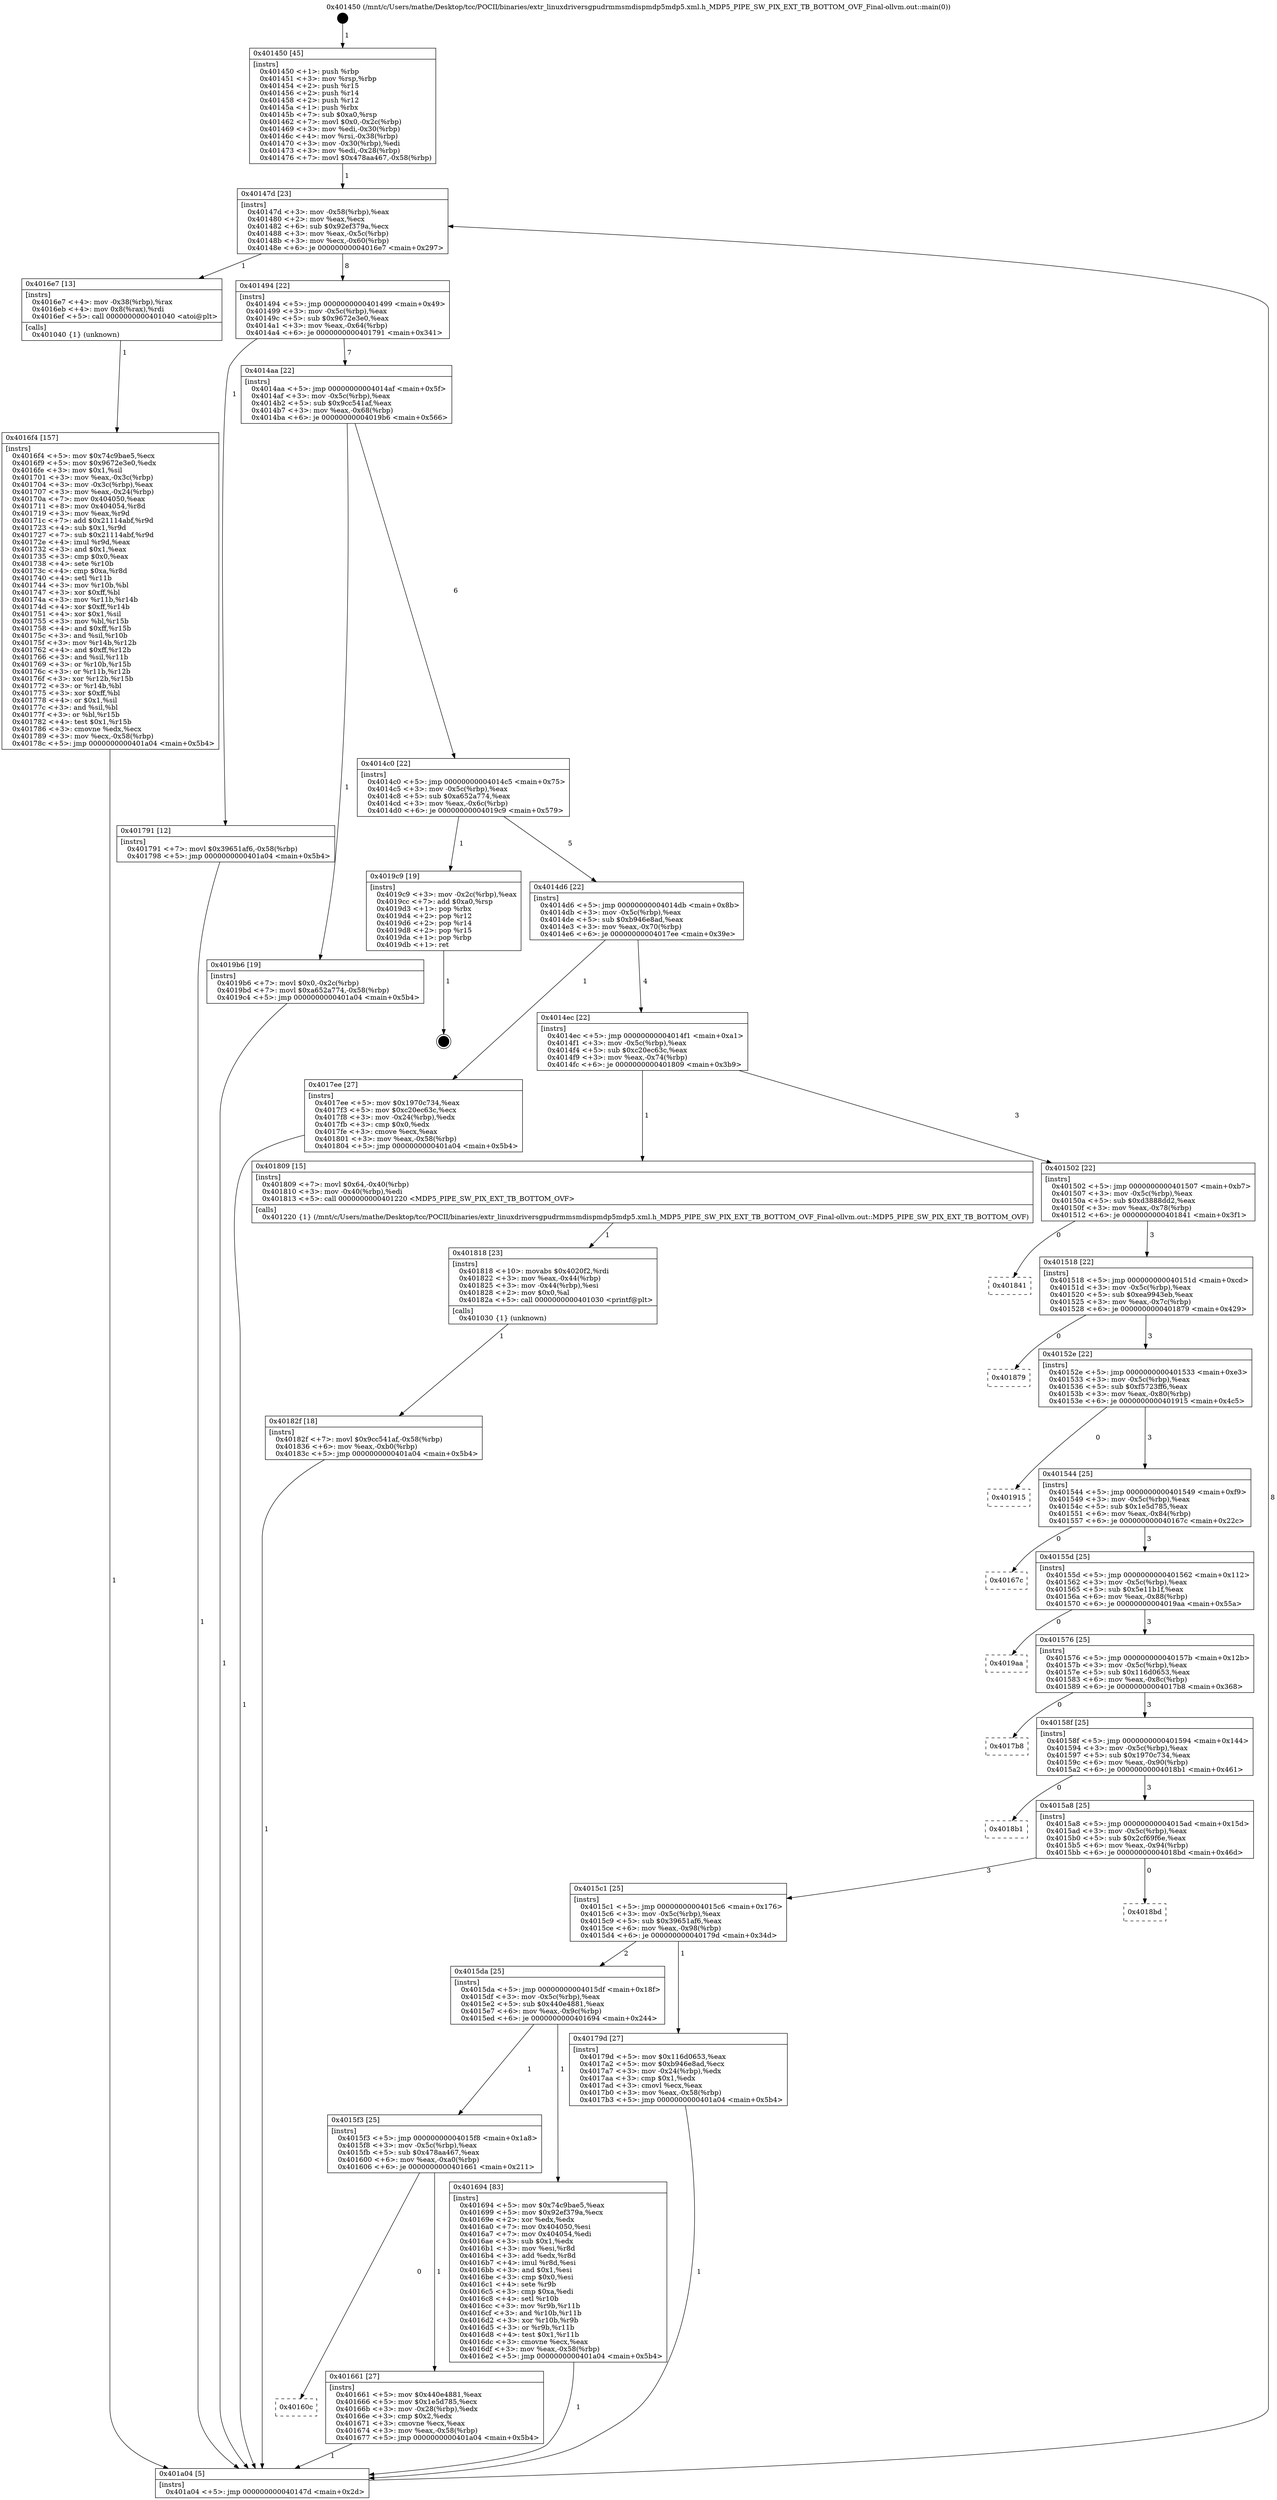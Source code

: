 digraph "0x401450" {
  label = "0x401450 (/mnt/c/Users/mathe/Desktop/tcc/POCII/binaries/extr_linuxdriversgpudrmmsmdispmdp5mdp5.xml.h_MDP5_PIPE_SW_PIX_EXT_TB_BOTTOM_OVF_Final-ollvm.out::main(0))"
  labelloc = "t"
  node[shape=record]

  Entry [label="",width=0.3,height=0.3,shape=circle,fillcolor=black,style=filled]
  "0x40147d" [label="{
     0x40147d [23]\l
     | [instrs]\l
     &nbsp;&nbsp;0x40147d \<+3\>: mov -0x58(%rbp),%eax\l
     &nbsp;&nbsp;0x401480 \<+2\>: mov %eax,%ecx\l
     &nbsp;&nbsp;0x401482 \<+6\>: sub $0x92ef379a,%ecx\l
     &nbsp;&nbsp;0x401488 \<+3\>: mov %eax,-0x5c(%rbp)\l
     &nbsp;&nbsp;0x40148b \<+3\>: mov %ecx,-0x60(%rbp)\l
     &nbsp;&nbsp;0x40148e \<+6\>: je 00000000004016e7 \<main+0x297\>\l
  }"]
  "0x4016e7" [label="{
     0x4016e7 [13]\l
     | [instrs]\l
     &nbsp;&nbsp;0x4016e7 \<+4\>: mov -0x38(%rbp),%rax\l
     &nbsp;&nbsp;0x4016eb \<+4\>: mov 0x8(%rax),%rdi\l
     &nbsp;&nbsp;0x4016ef \<+5\>: call 0000000000401040 \<atoi@plt\>\l
     | [calls]\l
     &nbsp;&nbsp;0x401040 \{1\} (unknown)\l
  }"]
  "0x401494" [label="{
     0x401494 [22]\l
     | [instrs]\l
     &nbsp;&nbsp;0x401494 \<+5\>: jmp 0000000000401499 \<main+0x49\>\l
     &nbsp;&nbsp;0x401499 \<+3\>: mov -0x5c(%rbp),%eax\l
     &nbsp;&nbsp;0x40149c \<+5\>: sub $0x9672e3e0,%eax\l
     &nbsp;&nbsp;0x4014a1 \<+3\>: mov %eax,-0x64(%rbp)\l
     &nbsp;&nbsp;0x4014a4 \<+6\>: je 0000000000401791 \<main+0x341\>\l
  }"]
  Exit [label="",width=0.3,height=0.3,shape=circle,fillcolor=black,style=filled,peripheries=2]
  "0x401791" [label="{
     0x401791 [12]\l
     | [instrs]\l
     &nbsp;&nbsp;0x401791 \<+7\>: movl $0x39651af6,-0x58(%rbp)\l
     &nbsp;&nbsp;0x401798 \<+5\>: jmp 0000000000401a04 \<main+0x5b4\>\l
  }"]
  "0x4014aa" [label="{
     0x4014aa [22]\l
     | [instrs]\l
     &nbsp;&nbsp;0x4014aa \<+5\>: jmp 00000000004014af \<main+0x5f\>\l
     &nbsp;&nbsp;0x4014af \<+3\>: mov -0x5c(%rbp),%eax\l
     &nbsp;&nbsp;0x4014b2 \<+5\>: sub $0x9cc541af,%eax\l
     &nbsp;&nbsp;0x4014b7 \<+3\>: mov %eax,-0x68(%rbp)\l
     &nbsp;&nbsp;0x4014ba \<+6\>: je 00000000004019b6 \<main+0x566\>\l
  }"]
  "0x40182f" [label="{
     0x40182f [18]\l
     | [instrs]\l
     &nbsp;&nbsp;0x40182f \<+7\>: movl $0x9cc541af,-0x58(%rbp)\l
     &nbsp;&nbsp;0x401836 \<+6\>: mov %eax,-0xb0(%rbp)\l
     &nbsp;&nbsp;0x40183c \<+5\>: jmp 0000000000401a04 \<main+0x5b4\>\l
  }"]
  "0x4019b6" [label="{
     0x4019b6 [19]\l
     | [instrs]\l
     &nbsp;&nbsp;0x4019b6 \<+7\>: movl $0x0,-0x2c(%rbp)\l
     &nbsp;&nbsp;0x4019bd \<+7\>: movl $0xa652a774,-0x58(%rbp)\l
     &nbsp;&nbsp;0x4019c4 \<+5\>: jmp 0000000000401a04 \<main+0x5b4\>\l
  }"]
  "0x4014c0" [label="{
     0x4014c0 [22]\l
     | [instrs]\l
     &nbsp;&nbsp;0x4014c0 \<+5\>: jmp 00000000004014c5 \<main+0x75\>\l
     &nbsp;&nbsp;0x4014c5 \<+3\>: mov -0x5c(%rbp),%eax\l
     &nbsp;&nbsp;0x4014c8 \<+5\>: sub $0xa652a774,%eax\l
     &nbsp;&nbsp;0x4014cd \<+3\>: mov %eax,-0x6c(%rbp)\l
     &nbsp;&nbsp;0x4014d0 \<+6\>: je 00000000004019c9 \<main+0x579\>\l
  }"]
  "0x401818" [label="{
     0x401818 [23]\l
     | [instrs]\l
     &nbsp;&nbsp;0x401818 \<+10\>: movabs $0x4020f2,%rdi\l
     &nbsp;&nbsp;0x401822 \<+3\>: mov %eax,-0x44(%rbp)\l
     &nbsp;&nbsp;0x401825 \<+3\>: mov -0x44(%rbp),%esi\l
     &nbsp;&nbsp;0x401828 \<+2\>: mov $0x0,%al\l
     &nbsp;&nbsp;0x40182a \<+5\>: call 0000000000401030 \<printf@plt\>\l
     | [calls]\l
     &nbsp;&nbsp;0x401030 \{1\} (unknown)\l
  }"]
  "0x4019c9" [label="{
     0x4019c9 [19]\l
     | [instrs]\l
     &nbsp;&nbsp;0x4019c9 \<+3\>: mov -0x2c(%rbp),%eax\l
     &nbsp;&nbsp;0x4019cc \<+7\>: add $0xa0,%rsp\l
     &nbsp;&nbsp;0x4019d3 \<+1\>: pop %rbx\l
     &nbsp;&nbsp;0x4019d4 \<+2\>: pop %r12\l
     &nbsp;&nbsp;0x4019d6 \<+2\>: pop %r14\l
     &nbsp;&nbsp;0x4019d8 \<+2\>: pop %r15\l
     &nbsp;&nbsp;0x4019da \<+1\>: pop %rbp\l
     &nbsp;&nbsp;0x4019db \<+1\>: ret\l
  }"]
  "0x4014d6" [label="{
     0x4014d6 [22]\l
     | [instrs]\l
     &nbsp;&nbsp;0x4014d6 \<+5\>: jmp 00000000004014db \<main+0x8b\>\l
     &nbsp;&nbsp;0x4014db \<+3\>: mov -0x5c(%rbp),%eax\l
     &nbsp;&nbsp;0x4014de \<+5\>: sub $0xb946e8ad,%eax\l
     &nbsp;&nbsp;0x4014e3 \<+3\>: mov %eax,-0x70(%rbp)\l
     &nbsp;&nbsp;0x4014e6 \<+6\>: je 00000000004017ee \<main+0x39e\>\l
  }"]
  "0x4016f4" [label="{
     0x4016f4 [157]\l
     | [instrs]\l
     &nbsp;&nbsp;0x4016f4 \<+5\>: mov $0x74c9bae5,%ecx\l
     &nbsp;&nbsp;0x4016f9 \<+5\>: mov $0x9672e3e0,%edx\l
     &nbsp;&nbsp;0x4016fe \<+3\>: mov $0x1,%sil\l
     &nbsp;&nbsp;0x401701 \<+3\>: mov %eax,-0x3c(%rbp)\l
     &nbsp;&nbsp;0x401704 \<+3\>: mov -0x3c(%rbp),%eax\l
     &nbsp;&nbsp;0x401707 \<+3\>: mov %eax,-0x24(%rbp)\l
     &nbsp;&nbsp;0x40170a \<+7\>: mov 0x404050,%eax\l
     &nbsp;&nbsp;0x401711 \<+8\>: mov 0x404054,%r8d\l
     &nbsp;&nbsp;0x401719 \<+3\>: mov %eax,%r9d\l
     &nbsp;&nbsp;0x40171c \<+7\>: add $0x21114abf,%r9d\l
     &nbsp;&nbsp;0x401723 \<+4\>: sub $0x1,%r9d\l
     &nbsp;&nbsp;0x401727 \<+7\>: sub $0x21114abf,%r9d\l
     &nbsp;&nbsp;0x40172e \<+4\>: imul %r9d,%eax\l
     &nbsp;&nbsp;0x401732 \<+3\>: and $0x1,%eax\l
     &nbsp;&nbsp;0x401735 \<+3\>: cmp $0x0,%eax\l
     &nbsp;&nbsp;0x401738 \<+4\>: sete %r10b\l
     &nbsp;&nbsp;0x40173c \<+4\>: cmp $0xa,%r8d\l
     &nbsp;&nbsp;0x401740 \<+4\>: setl %r11b\l
     &nbsp;&nbsp;0x401744 \<+3\>: mov %r10b,%bl\l
     &nbsp;&nbsp;0x401747 \<+3\>: xor $0xff,%bl\l
     &nbsp;&nbsp;0x40174a \<+3\>: mov %r11b,%r14b\l
     &nbsp;&nbsp;0x40174d \<+4\>: xor $0xff,%r14b\l
     &nbsp;&nbsp;0x401751 \<+4\>: xor $0x1,%sil\l
     &nbsp;&nbsp;0x401755 \<+3\>: mov %bl,%r15b\l
     &nbsp;&nbsp;0x401758 \<+4\>: and $0xff,%r15b\l
     &nbsp;&nbsp;0x40175c \<+3\>: and %sil,%r10b\l
     &nbsp;&nbsp;0x40175f \<+3\>: mov %r14b,%r12b\l
     &nbsp;&nbsp;0x401762 \<+4\>: and $0xff,%r12b\l
     &nbsp;&nbsp;0x401766 \<+3\>: and %sil,%r11b\l
     &nbsp;&nbsp;0x401769 \<+3\>: or %r10b,%r15b\l
     &nbsp;&nbsp;0x40176c \<+3\>: or %r11b,%r12b\l
     &nbsp;&nbsp;0x40176f \<+3\>: xor %r12b,%r15b\l
     &nbsp;&nbsp;0x401772 \<+3\>: or %r14b,%bl\l
     &nbsp;&nbsp;0x401775 \<+3\>: xor $0xff,%bl\l
     &nbsp;&nbsp;0x401778 \<+4\>: or $0x1,%sil\l
     &nbsp;&nbsp;0x40177c \<+3\>: and %sil,%bl\l
     &nbsp;&nbsp;0x40177f \<+3\>: or %bl,%r15b\l
     &nbsp;&nbsp;0x401782 \<+4\>: test $0x1,%r15b\l
     &nbsp;&nbsp;0x401786 \<+3\>: cmovne %edx,%ecx\l
     &nbsp;&nbsp;0x401789 \<+3\>: mov %ecx,-0x58(%rbp)\l
     &nbsp;&nbsp;0x40178c \<+5\>: jmp 0000000000401a04 \<main+0x5b4\>\l
  }"]
  "0x4017ee" [label="{
     0x4017ee [27]\l
     | [instrs]\l
     &nbsp;&nbsp;0x4017ee \<+5\>: mov $0x1970c734,%eax\l
     &nbsp;&nbsp;0x4017f3 \<+5\>: mov $0xc20ec63c,%ecx\l
     &nbsp;&nbsp;0x4017f8 \<+3\>: mov -0x24(%rbp),%edx\l
     &nbsp;&nbsp;0x4017fb \<+3\>: cmp $0x0,%edx\l
     &nbsp;&nbsp;0x4017fe \<+3\>: cmove %ecx,%eax\l
     &nbsp;&nbsp;0x401801 \<+3\>: mov %eax,-0x58(%rbp)\l
     &nbsp;&nbsp;0x401804 \<+5\>: jmp 0000000000401a04 \<main+0x5b4\>\l
  }"]
  "0x4014ec" [label="{
     0x4014ec [22]\l
     | [instrs]\l
     &nbsp;&nbsp;0x4014ec \<+5\>: jmp 00000000004014f1 \<main+0xa1\>\l
     &nbsp;&nbsp;0x4014f1 \<+3\>: mov -0x5c(%rbp),%eax\l
     &nbsp;&nbsp;0x4014f4 \<+5\>: sub $0xc20ec63c,%eax\l
     &nbsp;&nbsp;0x4014f9 \<+3\>: mov %eax,-0x74(%rbp)\l
     &nbsp;&nbsp;0x4014fc \<+6\>: je 0000000000401809 \<main+0x3b9\>\l
  }"]
  "0x401450" [label="{
     0x401450 [45]\l
     | [instrs]\l
     &nbsp;&nbsp;0x401450 \<+1\>: push %rbp\l
     &nbsp;&nbsp;0x401451 \<+3\>: mov %rsp,%rbp\l
     &nbsp;&nbsp;0x401454 \<+2\>: push %r15\l
     &nbsp;&nbsp;0x401456 \<+2\>: push %r14\l
     &nbsp;&nbsp;0x401458 \<+2\>: push %r12\l
     &nbsp;&nbsp;0x40145a \<+1\>: push %rbx\l
     &nbsp;&nbsp;0x40145b \<+7\>: sub $0xa0,%rsp\l
     &nbsp;&nbsp;0x401462 \<+7\>: movl $0x0,-0x2c(%rbp)\l
     &nbsp;&nbsp;0x401469 \<+3\>: mov %edi,-0x30(%rbp)\l
     &nbsp;&nbsp;0x40146c \<+4\>: mov %rsi,-0x38(%rbp)\l
     &nbsp;&nbsp;0x401470 \<+3\>: mov -0x30(%rbp),%edi\l
     &nbsp;&nbsp;0x401473 \<+3\>: mov %edi,-0x28(%rbp)\l
     &nbsp;&nbsp;0x401476 \<+7\>: movl $0x478aa467,-0x58(%rbp)\l
  }"]
  "0x401809" [label="{
     0x401809 [15]\l
     | [instrs]\l
     &nbsp;&nbsp;0x401809 \<+7\>: movl $0x64,-0x40(%rbp)\l
     &nbsp;&nbsp;0x401810 \<+3\>: mov -0x40(%rbp),%edi\l
     &nbsp;&nbsp;0x401813 \<+5\>: call 0000000000401220 \<MDP5_PIPE_SW_PIX_EXT_TB_BOTTOM_OVF\>\l
     | [calls]\l
     &nbsp;&nbsp;0x401220 \{1\} (/mnt/c/Users/mathe/Desktop/tcc/POCII/binaries/extr_linuxdriversgpudrmmsmdispmdp5mdp5.xml.h_MDP5_PIPE_SW_PIX_EXT_TB_BOTTOM_OVF_Final-ollvm.out::MDP5_PIPE_SW_PIX_EXT_TB_BOTTOM_OVF)\l
  }"]
  "0x401502" [label="{
     0x401502 [22]\l
     | [instrs]\l
     &nbsp;&nbsp;0x401502 \<+5\>: jmp 0000000000401507 \<main+0xb7\>\l
     &nbsp;&nbsp;0x401507 \<+3\>: mov -0x5c(%rbp),%eax\l
     &nbsp;&nbsp;0x40150a \<+5\>: sub $0xd3888dd2,%eax\l
     &nbsp;&nbsp;0x40150f \<+3\>: mov %eax,-0x78(%rbp)\l
     &nbsp;&nbsp;0x401512 \<+6\>: je 0000000000401841 \<main+0x3f1\>\l
  }"]
  "0x401a04" [label="{
     0x401a04 [5]\l
     | [instrs]\l
     &nbsp;&nbsp;0x401a04 \<+5\>: jmp 000000000040147d \<main+0x2d\>\l
  }"]
  "0x401841" [label="{
     0x401841\l
  }", style=dashed]
  "0x401518" [label="{
     0x401518 [22]\l
     | [instrs]\l
     &nbsp;&nbsp;0x401518 \<+5\>: jmp 000000000040151d \<main+0xcd\>\l
     &nbsp;&nbsp;0x40151d \<+3\>: mov -0x5c(%rbp),%eax\l
     &nbsp;&nbsp;0x401520 \<+5\>: sub $0xea9943eb,%eax\l
     &nbsp;&nbsp;0x401525 \<+3\>: mov %eax,-0x7c(%rbp)\l
     &nbsp;&nbsp;0x401528 \<+6\>: je 0000000000401879 \<main+0x429\>\l
  }"]
  "0x40160c" [label="{
     0x40160c\l
  }", style=dashed]
  "0x401879" [label="{
     0x401879\l
  }", style=dashed]
  "0x40152e" [label="{
     0x40152e [22]\l
     | [instrs]\l
     &nbsp;&nbsp;0x40152e \<+5\>: jmp 0000000000401533 \<main+0xe3\>\l
     &nbsp;&nbsp;0x401533 \<+3\>: mov -0x5c(%rbp),%eax\l
     &nbsp;&nbsp;0x401536 \<+5\>: sub $0xf5723ff6,%eax\l
     &nbsp;&nbsp;0x40153b \<+3\>: mov %eax,-0x80(%rbp)\l
     &nbsp;&nbsp;0x40153e \<+6\>: je 0000000000401915 \<main+0x4c5\>\l
  }"]
  "0x401661" [label="{
     0x401661 [27]\l
     | [instrs]\l
     &nbsp;&nbsp;0x401661 \<+5\>: mov $0x440e4881,%eax\l
     &nbsp;&nbsp;0x401666 \<+5\>: mov $0x1e5d785,%ecx\l
     &nbsp;&nbsp;0x40166b \<+3\>: mov -0x28(%rbp),%edx\l
     &nbsp;&nbsp;0x40166e \<+3\>: cmp $0x2,%edx\l
     &nbsp;&nbsp;0x401671 \<+3\>: cmovne %ecx,%eax\l
     &nbsp;&nbsp;0x401674 \<+3\>: mov %eax,-0x58(%rbp)\l
     &nbsp;&nbsp;0x401677 \<+5\>: jmp 0000000000401a04 \<main+0x5b4\>\l
  }"]
  "0x401915" [label="{
     0x401915\l
  }", style=dashed]
  "0x401544" [label="{
     0x401544 [25]\l
     | [instrs]\l
     &nbsp;&nbsp;0x401544 \<+5\>: jmp 0000000000401549 \<main+0xf9\>\l
     &nbsp;&nbsp;0x401549 \<+3\>: mov -0x5c(%rbp),%eax\l
     &nbsp;&nbsp;0x40154c \<+5\>: sub $0x1e5d785,%eax\l
     &nbsp;&nbsp;0x401551 \<+6\>: mov %eax,-0x84(%rbp)\l
     &nbsp;&nbsp;0x401557 \<+6\>: je 000000000040167c \<main+0x22c\>\l
  }"]
  "0x4015f3" [label="{
     0x4015f3 [25]\l
     | [instrs]\l
     &nbsp;&nbsp;0x4015f3 \<+5\>: jmp 00000000004015f8 \<main+0x1a8\>\l
     &nbsp;&nbsp;0x4015f8 \<+3\>: mov -0x5c(%rbp),%eax\l
     &nbsp;&nbsp;0x4015fb \<+5\>: sub $0x478aa467,%eax\l
     &nbsp;&nbsp;0x401600 \<+6\>: mov %eax,-0xa0(%rbp)\l
     &nbsp;&nbsp;0x401606 \<+6\>: je 0000000000401661 \<main+0x211\>\l
  }"]
  "0x40167c" [label="{
     0x40167c\l
  }", style=dashed]
  "0x40155d" [label="{
     0x40155d [25]\l
     | [instrs]\l
     &nbsp;&nbsp;0x40155d \<+5\>: jmp 0000000000401562 \<main+0x112\>\l
     &nbsp;&nbsp;0x401562 \<+3\>: mov -0x5c(%rbp),%eax\l
     &nbsp;&nbsp;0x401565 \<+5\>: sub $0x5e11b1f,%eax\l
     &nbsp;&nbsp;0x40156a \<+6\>: mov %eax,-0x88(%rbp)\l
     &nbsp;&nbsp;0x401570 \<+6\>: je 00000000004019aa \<main+0x55a\>\l
  }"]
  "0x401694" [label="{
     0x401694 [83]\l
     | [instrs]\l
     &nbsp;&nbsp;0x401694 \<+5\>: mov $0x74c9bae5,%eax\l
     &nbsp;&nbsp;0x401699 \<+5\>: mov $0x92ef379a,%ecx\l
     &nbsp;&nbsp;0x40169e \<+2\>: xor %edx,%edx\l
     &nbsp;&nbsp;0x4016a0 \<+7\>: mov 0x404050,%esi\l
     &nbsp;&nbsp;0x4016a7 \<+7\>: mov 0x404054,%edi\l
     &nbsp;&nbsp;0x4016ae \<+3\>: sub $0x1,%edx\l
     &nbsp;&nbsp;0x4016b1 \<+3\>: mov %esi,%r8d\l
     &nbsp;&nbsp;0x4016b4 \<+3\>: add %edx,%r8d\l
     &nbsp;&nbsp;0x4016b7 \<+4\>: imul %r8d,%esi\l
     &nbsp;&nbsp;0x4016bb \<+3\>: and $0x1,%esi\l
     &nbsp;&nbsp;0x4016be \<+3\>: cmp $0x0,%esi\l
     &nbsp;&nbsp;0x4016c1 \<+4\>: sete %r9b\l
     &nbsp;&nbsp;0x4016c5 \<+3\>: cmp $0xa,%edi\l
     &nbsp;&nbsp;0x4016c8 \<+4\>: setl %r10b\l
     &nbsp;&nbsp;0x4016cc \<+3\>: mov %r9b,%r11b\l
     &nbsp;&nbsp;0x4016cf \<+3\>: and %r10b,%r11b\l
     &nbsp;&nbsp;0x4016d2 \<+3\>: xor %r10b,%r9b\l
     &nbsp;&nbsp;0x4016d5 \<+3\>: or %r9b,%r11b\l
     &nbsp;&nbsp;0x4016d8 \<+4\>: test $0x1,%r11b\l
     &nbsp;&nbsp;0x4016dc \<+3\>: cmovne %ecx,%eax\l
     &nbsp;&nbsp;0x4016df \<+3\>: mov %eax,-0x58(%rbp)\l
     &nbsp;&nbsp;0x4016e2 \<+5\>: jmp 0000000000401a04 \<main+0x5b4\>\l
  }"]
  "0x4019aa" [label="{
     0x4019aa\l
  }", style=dashed]
  "0x401576" [label="{
     0x401576 [25]\l
     | [instrs]\l
     &nbsp;&nbsp;0x401576 \<+5\>: jmp 000000000040157b \<main+0x12b\>\l
     &nbsp;&nbsp;0x40157b \<+3\>: mov -0x5c(%rbp),%eax\l
     &nbsp;&nbsp;0x40157e \<+5\>: sub $0x116d0653,%eax\l
     &nbsp;&nbsp;0x401583 \<+6\>: mov %eax,-0x8c(%rbp)\l
     &nbsp;&nbsp;0x401589 \<+6\>: je 00000000004017b8 \<main+0x368\>\l
  }"]
  "0x4015da" [label="{
     0x4015da [25]\l
     | [instrs]\l
     &nbsp;&nbsp;0x4015da \<+5\>: jmp 00000000004015df \<main+0x18f\>\l
     &nbsp;&nbsp;0x4015df \<+3\>: mov -0x5c(%rbp),%eax\l
     &nbsp;&nbsp;0x4015e2 \<+5\>: sub $0x440e4881,%eax\l
     &nbsp;&nbsp;0x4015e7 \<+6\>: mov %eax,-0x9c(%rbp)\l
     &nbsp;&nbsp;0x4015ed \<+6\>: je 0000000000401694 \<main+0x244\>\l
  }"]
  "0x4017b8" [label="{
     0x4017b8\l
  }", style=dashed]
  "0x40158f" [label="{
     0x40158f [25]\l
     | [instrs]\l
     &nbsp;&nbsp;0x40158f \<+5\>: jmp 0000000000401594 \<main+0x144\>\l
     &nbsp;&nbsp;0x401594 \<+3\>: mov -0x5c(%rbp),%eax\l
     &nbsp;&nbsp;0x401597 \<+5\>: sub $0x1970c734,%eax\l
     &nbsp;&nbsp;0x40159c \<+6\>: mov %eax,-0x90(%rbp)\l
     &nbsp;&nbsp;0x4015a2 \<+6\>: je 00000000004018b1 \<main+0x461\>\l
  }"]
  "0x40179d" [label="{
     0x40179d [27]\l
     | [instrs]\l
     &nbsp;&nbsp;0x40179d \<+5\>: mov $0x116d0653,%eax\l
     &nbsp;&nbsp;0x4017a2 \<+5\>: mov $0xb946e8ad,%ecx\l
     &nbsp;&nbsp;0x4017a7 \<+3\>: mov -0x24(%rbp),%edx\l
     &nbsp;&nbsp;0x4017aa \<+3\>: cmp $0x1,%edx\l
     &nbsp;&nbsp;0x4017ad \<+3\>: cmovl %ecx,%eax\l
     &nbsp;&nbsp;0x4017b0 \<+3\>: mov %eax,-0x58(%rbp)\l
     &nbsp;&nbsp;0x4017b3 \<+5\>: jmp 0000000000401a04 \<main+0x5b4\>\l
  }"]
  "0x4018b1" [label="{
     0x4018b1\l
  }", style=dashed]
  "0x4015a8" [label="{
     0x4015a8 [25]\l
     | [instrs]\l
     &nbsp;&nbsp;0x4015a8 \<+5\>: jmp 00000000004015ad \<main+0x15d\>\l
     &nbsp;&nbsp;0x4015ad \<+3\>: mov -0x5c(%rbp),%eax\l
     &nbsp;&nbsp;0x4015b0 \<+5\>: sub $0x2cf69f6e,%eax\l
     &nbsp;&nbsp;0x4015b5 \<+6\>: mov %eax,-0x94(%rbp)\l
     &nbsp;&nbsp;0x4015bb \<+6\>: je 00000000004018bd \<main+0x46d\>\l
  }"]
  "0x4015c1" [label="{
     0x4015c1 [25]\l
     | [instrs]\l
     &nbsp;&nbsp;0x4015c1 \<+5\>: jmp 00000000004015c6 \<main+0x176\>\l
     &nbsp;&nbsp;0x4015c6 \<+3\>: mov -0x5c(%rbp),%eax\l
     &nbsp;&nbsp;0x4015c9 \<+5\>: sub $0x39651af6,%eax\l
     &nbsp;&nbsp;0x4015ce \<+6\>: mov %eax,-0x98(%rbp)\l
     &nbsp;&nbsp;0x4015d4 \<+6\>: je 000000000040179d \<main+0x34d\>\l
  }"]
  "0x4018bd" [label="{
     0x4018bd\l
  }", style=dashed]
  Entry -> "0x401450" [label=" 1"]
  "0x40147d" -> "0x4016e7" [label=" 1"]
  "0x40147d" -> "0x401494" [label=" 8"]
  "0x4019c9" -> Exit [label=" 1"]
  "0x401494" -> "0x401791" [label=" 1"]
  "0x401494" -> "0x4014aa" [label=" 7"]
  "0x4019b6" -> "0x401a04" [label=" 1"]
  "0x4014aa" -> "0x4019b6" [label=" 1"]
  "0x4014aa" -> "0x4014c0" [label=" 6"]
  "0x40182f" -> "0x401a04" [label=" 1"]
  "0x4014c0" -> "0x4019c9" [label=" 1"]
  "0x4014c0" -> "0x4014d6" [label=" 5"]
  "0x401818" -> "0x40182f" [label=" 1"]
  "0x4014d6" -> "0x4017ee" [label=" 1"]
  "0x4014d6" -> "0x4014ec" [label=" 4"]
  "0x401809" -> "0x401818" [label=" 1"]
  "0x4014ec" -> "0x401809" [label=" 1"]
  "0x4014ec" -> "0x401502" [label=" 3"]
  "0x4017ee" -> "0x401a04" [label=" 1"]
  "0x401502" -> "0x401841" [label=" 0"]
  "0x401502" -> "0x401518" [label=" 3"]
  "0x40179d" -> "0x401a04" [label=" 1"]
  "0x401518" -> "0x401879" [label=" 0"]
  "0x401518" -> "0x40152e" [label=" 3"]
  "0x401791" -> "0x401a04" [label=" 1"]
  "0x40152e" -> "0x401915" [label=" 0"]
  "0x40152e" -> "0x401544" [label=" 3"]
  "0x4016f4" -> "0x401a04" [label=" 1"]
  "0x401544" -> "0x40167c" [label=" 0"]
  "0x401544" -> "0x40155d" [label=" 3"]
  "0x401694" -> "0x401a04" [label=" 1"]
  "0x40155d" -> "0x4019aa" [label=" 0"]
  "0x40155d" -> "0x401576" [label=" 3"]
  "0x401a04" -> "0x40147d" [label=" 8"]
  "0x401576" -> "0x4017b8" [label=" 0"]
  "0x401576" -> "0x40158f" [label=" 3"]
  "0x401661" -> "0x401a04" [label=" 1"]
  "0x40158f" -> "0x4018b1" [label=" 0"]
  "0x40158f" -> "0x4015a8" [label=" 3"]
  "0x4015f3" -> "0x40160c" [label=" 0"]
  "0x4015a8" -> "0x4018bd" [label=" 0"]
  "0x4015a8" -> "0x4015c1" [label=" 3"]
  "0x4015f3" -> "0x401661" [label=" 1"]
  "0x4015c1" -> "0x40179d" [label=" 1"]
  "0x4015c1" -> "0x4015da" [label=" 2"]
  "0x401450" -> "0x40147d" [label=" 1"]
  "0x4015da" -> "0x401694" [label=" 1"]
  "0x4015da" -> "0x4015f3" [label=" 1"]
  "0x4016e7" -> "0x4016f4" [label=" 1"]
}
